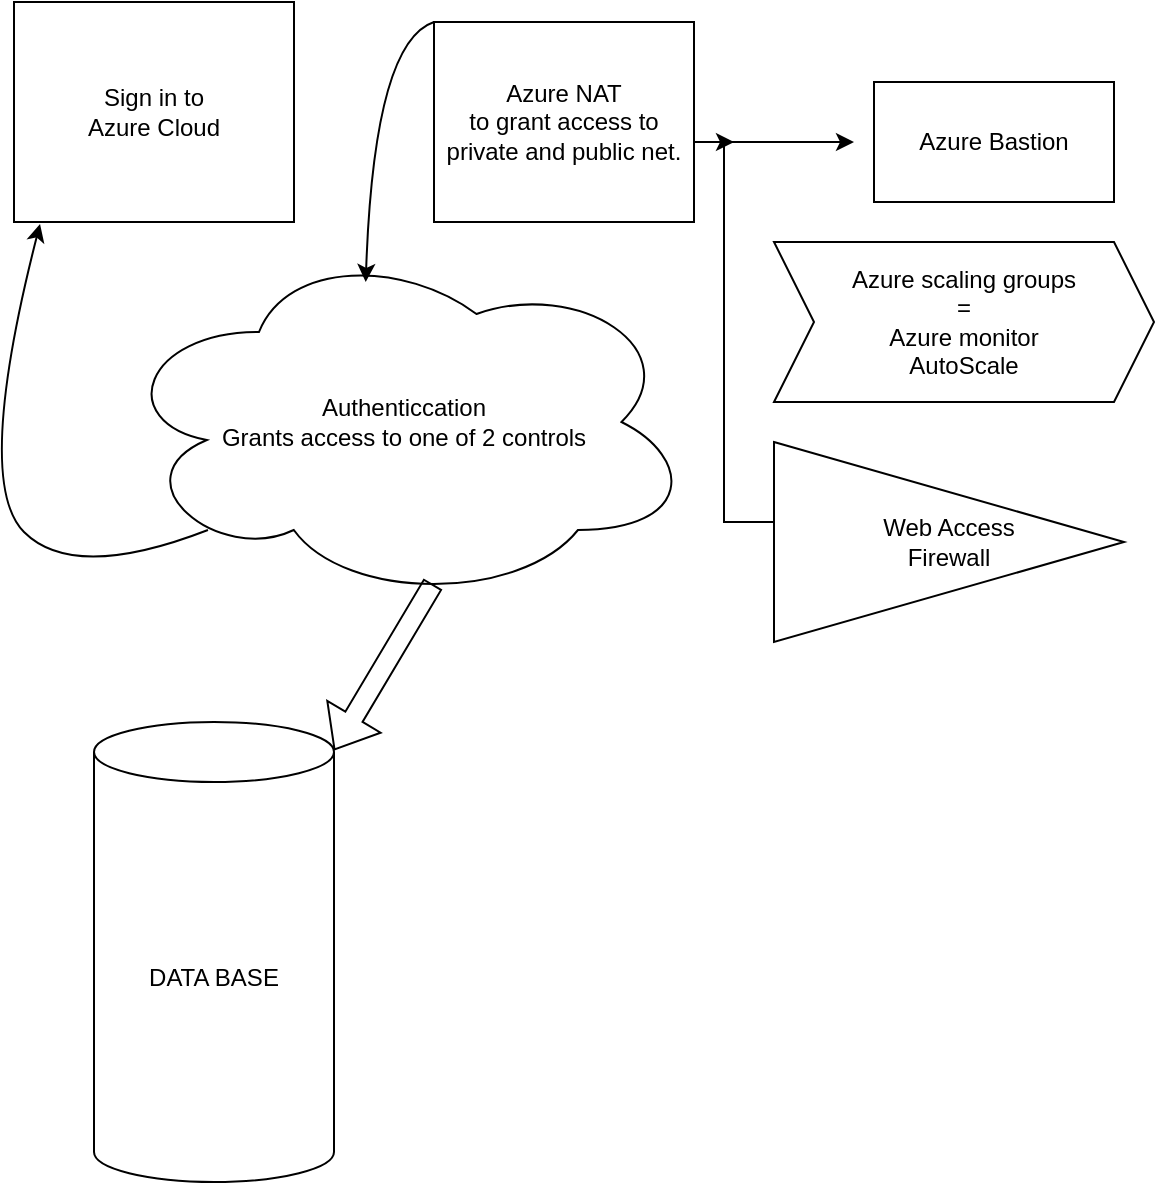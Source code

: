 <mxfile version="21.6.3" type="github" pages="8">
  <diagram name="Page-1" id="2YBvvXClWsGukQMizWep">
    <mxGraphModel dx="724" dy="549" grid="1" gridSize="10" guides="1" tooltips="1" connect="1" arrows="1" fold="1" page="1" pageScale="1" pageWidth="850" pageHeight="1100" math="0" shadow="0">
      <root>
        <mxCell id="0" />
        <mxCell id="1" parent="0" />
        <mxCell id="juyCuhkm3_iVqgCEsl-c-5" value="&lt;div&gt;Sign in to &lt;br&gt;&lt;/div&gt;&lt;div&gt;Azure Cloud &lt;/div&gt;" style="rounded=0;whiteSpace=wrap;html=1;" vertex="1" parent="1">
          <mxGeometry x="20" y="10" width="140" height="110" as="geometry" />
        </mxCell>
        <mxCell id="juyCuhkm3_iVqgCEsl-c-7" value="Azure NAT&lt;br&gt;to grant access to private and public net.&lt;br&gt; " style="rounded=0;whiteSpace=wrap;html=1;" vertex="1" parent="1">
          <mxGeometry x="230" y="20" width="130" height="100" as="geometry" />
        </mxCell>
        <mxCell id="juyCuhkm3_iVqgCEsl-c-9" value="" style="endArrow=classic;html=1;rounded=0;" edge="1" parent="1">
          <mxGeometry width="50" height="50" relative="1" as="geometry">
            <mxPoint x="360" y="80" as="sourcePoint" />
            <mxPoint x="440" y="80" as="targetPoint" />
          </mxGeometry>
        </mxCell>
        <mxCell id="juyCuhkm3_iVqgCEsl-c-10" value="Azure Bastion" style="rounded=0;whiteSpace=wrap;html=1;" vertex="1" parent="1">
          <mxGeometry x="450" y="50" width="120" height="60" as="geometry" />
        </mxCell>
        <mxCell id="juyCuhkm3_iVqgCEsl-c-11" value="Authenticcation &lt;br&gt;Grants access to one of 2 controls " style="ellipse;shape=cloud;whiteSpace=wrap;html=1;" vertex="1" parent="1">
          <mxGeometry x="70" y="130" width="290" height="180" as="geometry" />
        </mxCell>
        <mxCell id="juyCuhkm3_iVqgCEsl-c-14" value="" style="curved=1;endArrow=classic;html=1;rounded=0;entryX=0.093;entryY=1.009;entryDx=0;entryDy=0;entryPerimeter=0;exitX=0.162;exitY=0.8;exitDx=0;exitDy=0;exitPerimeter=0;" edge="1" parent="1" source="juyCuhkm3_iVqgCEsl-c-11" target="juyCuhkm3_iVqgCEsl-c-5">
          <mxGeometry width="50" height="50" relative="1" as="geometry">
            <mxPoint x="100" y="280" as="sourcePoint" />
            <mxPoint x="50" y="250" as="targetPoint" />
            <Array as="points">
              <mxPoint x="50" y="300" />
              <mxPoint y="250" />
            </Array>
          </mxGeometry>
        </mxCell>
        <mxCell id="juyCuhkm3_iVqgCEsl-c-15" value="" style="curved=1;endArrow=classic;html=1;rounded=0;exitX=0;exitY=0;exitDx=0;exitDy=0;entryX=0.434;entryY=0.111;entryDx=0;entryDy=0;entryPerimeter=0;" edge="1" parent="1" source="juyCuhkm3_iVqgCEsl-c-7" target="juyCuhkm3_iVqgCEsl-c-11">
          <mxGeometry width="50" height="50" relative="1" as="geometry">
            <mxPoint x="190" y="260" as="sourcePoint" />
            <mxPoint x="240" y="210" as="targetPoint" />
            <Array as="points">
              <mxPoint x="200" y="30" />
            </Array>
          </mxGeometry>
        </mxCell>
        <mxCell id="juyCuhkm3_iVqgCEsl-c-17" value="Azure scaling groups &lt;br&gt;&lt;div&gt;= &lt;br&gt;&lt;/div&gt;&lt;div&gt;Azure monitor &lt;br&gt;AutoScale&lt;br&gt;&lt;/div&gt;" style="shape=step;perimeter=stepPerimeter;whiteSpace=wrap;html=1;fixedSize=1;" vertex="1" parent="1">
          <mxGeometry x="400" y="130" width="190" height="80" as="geometry" />
        </mxCell>
        <mxCell id="juyCuhkm3_iVqgCEsl-c-20" value="" style="edgeStyle=orthogonalEdgeStyle;rounded=0;orthogonalLoop=1;jettySize=auto;html=1;" edge="1" parent="1" source="juyCuhkm3_iVqgCEsl-c-18">
          <mxGeometry relative="1" as="geometry">
            <mxPoint x="380" y="80" as="targetPoint" />
            <Array as="points">
              <mxPoint x="375" y="270" />
              <mxPoint x="375" y="80" />
            </Array>
          </mxGeometry>
        </mxCell>
        <mxCell id="juyCuhkm3_iVqgCEsl-c-18" value="&lt;div&gt;Web Access&lt;/div&gt;&lt;div&gt;Firewall&lt;br&gt;&lt;/div&gt;" style="triangle;whiteSpace=wrap;html=1;" vertex="1" parent="1">
          <mxGeometry x="400" y="230" width="175" height="100" as="geometry" />
        </mxCell>
        <mxCell id="juyCuhkm3_iVqgCEsl-c-22" value="" style="shape=flexArrow;endArrow=classic;html=1;rounded=0;exitX=0.55;exitY=0.95;exitDx=0;exitDy=0;exitPerimeter=0;" edge="1" parent="1" source="juyCuhkm3_iVqgCEsl-c-11" target="juyCuhkm3_iVqgCEsl-c-23">
          <mxGeometry width="50" height="50" relative="1" as="geometry">
            <mxPoint x="130" y="400" as="sourcePoint" />
            <mxPoint x="140" y="400" as="targetPoint" />
          </mxGeometry>
        </mxCell>
        <mxCell id="juyCuhkm3_iVqgCEsl-c-23" value="DATA BASE " style="shape=cylinder3;whiteSpace=wrap;html=1;boundedLbl=1;backgroundOutline=1;size=15;" vertex="1" parent="1">
          <mxGeometry x="60" y="370" width="120" height="230" as="geometry" />
        </mxCell>
      </root>
    </mxGraphModel>
  </diagram>
  <diagram id="nvYwelVotmd-pGEGdjsA" name="AWS Auto Scaling/ Azure Monitor">
    <mxGraphModel dx="1034" dy="784" grid="1" gridSize="10" guides="1" tooltips="1" connect="1" arrows="1" fold="1" page="1" pageScale="1" pageWidth="850" pageHeight="1100" math="0" shadow="0">
      <root>
        <mxCell id="0" />
        <mxCell id="1" parent="0" />
        <mxCell id="XH-EHpUR9IYxiHq0rATI-9" style="edgeStyle=orthogonalEdgeStyle;rounded=0;orthogonalLoop=1;jettySize=auto;html=1;exitX=1;exitY=0.5;exitDx=0;exitDy=0;entryX=0.5;entryY=0;entryDx=0;entryDy=0;" edge="1" parent="1" source="XH-EHpUR9IYxiHq0rATI-1" target="XH-EHpUR9IYxiHq0rATI-2">
          <mxGeometry relative="1" as="geometry" />
        </mxCell>
        <mxCell id="XH-EHpUR9IYxiHq0rATI-1" value="AWS Auto- Scaling" style="shape=parallelogram;perimeter=parallelogramPerimeter;whiteSpace=wrap;html=1;fixedSize=1;fillColor=#f8cecc;strokeColor=#b85450;gradientColor=#ea6b66;" vertex="1" parent="1">
          <mxGeometry x="10" y="20" width="150" height="80" as="geometry" />
        </mxCell>
        <mxCell id="XH-EHpUR9IYxiHq0rATI-2" value="Features" style="swimlane;fontStyle=0;childLayout=stackLayout;horizontal=1;startSize=30;horizontalStack=0;resizeParent=1;resizeParentMax=0;resizeLast=0;collapsible=1;marginBottom=0;whiteSpace=wrap;html=1;spacing=8;fillColor=#f8cecc;strokeColor=#b85450;strokeWidth=3;gradientColor=#ea6b66;" vertex="1" parent="1">
          <mxGeometry x="30" y="150" width="350" height="180" as="geometry" />
        </mxCell>
        <mxCell id="XH-EHpUR9IYxiHq0rATI-3" value="Amazon EC2&lt;span style=&quot;white-space: pre;&quot;&gt;&#x9;&lt;/span&gt;" style="text;strokeColor=none;fillColor=none;align=left;verticalAlign=middle;spacingLeft=4;spacingRight=4;overflow=hidden;points=[[0,0.5],[1,0.5]];portConstraint=eastwest;rotatable=0;whiteSpace=wrap;html=1;spacing=8;" vertex="1" parent="XH-EHpUR9IYxiHq0rATI-2">
          <mxGeometry y="30" width="350" height="30" as="geometry" />
        </mxCell>
        <mxCell id="XH-EHpUR9IYxiHq0rATI-4" value="EC2 Spot Fleets (Pricing/Capacity)" style="text;strokeColor=none;fillColor=none;align=left;verticalAlign=middle;spacingLeft=4;spacingRight=4;overflow=hidden;points=[[0,0.5],[1,0.5]];portConstraint=eastwest;rotatable=0;whiteSpace=wrap;html=1;spacing=8;" vertex="1" parent="XH-EHpUR9IYxiHq0rATI-2">
          <mxGeometry y="60" width="350" height="30" as="geometry" />
        </mxCell>
        <mxCell id="XH-EHpUR9IYxiHq0rATI-5" value="&lt;div&gt;ECS (Responds to Load Variations?)&lt;/div&gt;" style="text;strokeColor=none;fillColor=none;align=left;verticalAlign=middle;spacingLeft=4;spacingRight=4;overflow=hidden;points=[[0,0.5],[1,0.5]];portConstraint=eastwest;rotatable=0;whiteSpace=wrap;html=1;spacing=8;" vertex="1" parent="XH-EHpUR9IYxiHq0rATI-2">
          <mxGeometry y="90" width="350" height="30" as="geometry" />
        </mxCell>
        <mxCell id="XH-EHpUR9IYxiHq0rATI-6" value="Amazon DynamoDB (read and write capacity Handles increases in traffic without throttling. " style="text;strokeColor=none;fillColor=none;align=left;verticalAlign=middle;spacingLeft=4;spacingRight=4;overflow=hidden;points=[[0,0.5],[1,0.5]];portConstraint=eastwest;rotatable=0;whiteSpace=wrap;html=1;spacing=8;" vertex="1" parent="XH-EHpUR9IYxiHq0rATI-2">
          <mxGeometry y="120" width="350" height="30" as="geometry" />
        </mxCell>
        <mxCell id="XH-EHpUR9IYxiHq0rATI-7" value="Amazon Aura (handle sudden increases in active connections or workload.)" style="text;strokeColor=none;fillColor=none;align=left;verticalAlign=middle;spacingLeft=4;spacingRight=4;overflow=hidden;points=[[0,0.5],[1,0.5]];portConstraint=eastwest;rotatable=0;whiteSpace=wrap;html=1;spacing=8;" vertex="1" parent="XH-EHpUR9IYxiHq0rATI-2">
          <mxGeometry y="150" width="350" height="30" as="geometry" />
        </mxCell>
        <mxCell id="XH-EHpUR9IYxiHq0rATI-10" value="" style="endArrow=none;html=1;rounded=0;" edge="1" parent="1">
          <mxGeometry width="50" height="50" relative="1" as="geometry">
            <mxPoint x="420" y="440" as="sourcePoint" />
            <mxPoint x="420" as="targetPoint" />
            <Array as="points">
              <mxPoint x="430" y="40" />
              <mxPoint x="410" y="400" />
            </Array>
          </mxGeometry>
        </mxCell>
        <mxCell id="_cI5hOdJ1g16ZRWcHGlM-1" value="" style="group" vertex="1" connectable="0" parent="1">
          <mxGeometry x="420" y="20" width="430" height="470" as="geometry" />
        </mxCell>
        <mxCell id="XH-EHpUR9IYxiHq0rATI-12" value="Azure Monitor " style="shape=parallelogram;perimeter=parallelogramPerimeter;whiteSpace=wrap;html=1;fixedSize=1;fillColor=#dae8fc;strokeColor=#6c8ebf;direction=west;rotation=0;gradientColor=#7ea6e0;" vertex="1" parent="_cI5hOdJ1g16ZRWcHGlM-1">
          <mxGeometry x="160" width="150" height="80" as="geometry" />
        </mxCell>
        <mxCell id="XH-EHpUR9IYxiHq0rATI-13" value="Features" style="swimlane;fontStyle=0;childLayout=stackLayout;horizontal=1;startSize=30;horizontalStack=0;resizeParent=1;resizeParentMax=0;resizeLast=0;collapsible=1;marginBottom=0;whiteSpace=wrap;html=1;fillColor=#dae8fc;gradientColor=#7ea6e0;strokeColor=#6c8ebf;strokeWidth=3;" vertex="1" parent="_cI5hOdJ1g16ZRWcHGlM-1">
          <mxGeometry x="50" y="130" width="150" height="240" as="geometry" />
        </mxCell>
        <mxCell id="XH-EHpUR9IYxiHq0rATI-14" value="Data Collection " style="text;strokeColor=none;fillColor=none;align=left;verticalAlign=middle;spacingLeft=4;spacingRight=4;overflow=hidden;points=[[0,0.5],[1,0.5]];portConstraint=eastwest;rotatable=0;whiteSpace=wrap;html=1;" vertex="1" parent="XH-EHpUR9IYxiHq0rATI-13">
          <mxGeometry y="30" width="150" height="30" as="geometry" />
        </mxCell>
        <mxCell id="XH-EHpUR9IYxiHq0rATI-15" value="Data Platform " style="text;strokeColor=none;fillColor=none;align=left;verticalAlign=middle;spacingLeft=4;spacingRight=4;overflow=hidden;points=[[0,0.5],[1,0.5]];portConstraint=eastwest;rotatable=0;whiteSpace=wrap;html=1;" vertex="1" parent="XH-EHpUR9IYxiHq0rATI-13">
          <mxGeometry y="60" width="150" height="30" as="geometry" />
        </mxCell>
        <mxCell id="XH-EHpUR9IYxiHq0rATI-16" value="Insight " style="text;strokeColor=none;fillColor=none;align=left;verticalAlign=middle;spacingLeft=4;spacingRight=4;overflow=hidden;points=[[0,0.5],[1,0.5]];portConstraint=eastwest;rotatable=0;whiteSpace=wrap;html=1;" vertex="1" parent="XH-EHpUR9IYxiHq0rATI-13">
          <mxGeometry y="90" width="150" height="30" as="geometry" />
        </mxCell>
        <mxCell id="XH-EHpUR9IYxiHq0rATI-28" value="Visualize " style="text;strokeColor=none;fillColor=none;align=left;verticalAlign=middle;spacingLeft=4;spacingRight=4;overflow=hidden;points=[[0,0.5],[1,0.5]];portConstraint=eastwest;rotatable=0;whiteSpace=wrap;html=1;" vertex="1" parent="XH-EHpUR9IYxiHq0rATI-13">
          <mxGeometry y="120" width="150" height="30" as="geometry" />
        </mxCell>
        <mxCell id="XH-EHpUR9IYxiHq0rATI-29" value="Analyze " style="text;strokeColor=none;fillColor=none;align=left;verticalAlign=middle;spacingLeft=4;spacingRight=4;overflow=hidden;points=[[0,0.5],[1,0.5]];portConstraint=eastwest;rotatable=0;whiteSpace=wrap;html=1;" vertex="1" parent="XH-EHpUR9IYxiHq0rATI-13">
          <mxGeometry y="150" width="150" height="30" as="geometry" />
        </mxCell>
        <mxCell id="XH-EHpUR9IYxiHq0rATI-22" value="Respond " style="text;strokeColor=none;fillColor=none;align=left;verticalAlign=middle;spacingLeft=4;spacingRight=4;overflow=hidden;points=[[0,0.5],[1,0.5]];portConstraint=eastwest;rotatable=0;whiteSpace=wrap;html=1;" vertex="1" parent="XH-EHpUR9IYxiHq0rATI-13">
          <mxGeometry y="180" width="150" height="30" as="geometry" />
        </mxCell>
        <mxCell id="XH-EHpUR9IYxiHq0rATI-23" value="Intergrate " style="text;strokeColor=none;fillColor=none;align=left;verticalAlign=middle;spacingLeft=4;spacingRight=4;overflow=hidden;points=[[0,0.5],[1,0.5]];portConstraint=eastwest;rotatable=0;whiteSpace=wrap;html=1;" vertex="1" parent="XH-EHpUR9IYxiHq0rATI-13">
          <mxGeometry y="210" width="150" height="30" as="geometry" />
        </mxCell>
        <mxCell id="XH-EHpUR9IYxiHq0rATI-26" value="&lt;div&gt;Apps/Workspace &lt;br&gt;&lt;/div&gt;&lt;div&gt;Infrastructure&lt;/div&gt;&lt;div&gt;Azure Platforms&lt;br&gt;&lt;/div&gt;" style="rounded=1;whiteSpace=wrap;html=1;fillColor=#dae8fc;gradientColor=#7ea6e0;strokeColor=#6c8ebf;" vertex="1" parent="_cI5hOdJ1g16ZRWcHGlM-1">
          <mxGeometry x="230" y="100" width="200" height="45" as="geometry" />
        </mxCell>
        <mxCell id="XH-EHpUR9IYxiHq0rATI-25" style="edgeStyle=orthogonalEdgeStyle;rounded=0;orthogonalLoop=1;jettySize=auto;html=1;exitX=1;exitY=0.25;exitDx=0;exitDy=0;" edge="1" parent="_cI5hOdJ1g16ZRWcHGlM-1" source="XH-EHpUR9IYxiHq0rATI-13" target="XH-EHpUR9IYxiHq0rATI-26">
          <mxGeometry relative="1" as="geometry">
            <mxPoint x="280" y="175" as="targetPoint" />
          </mxGeometry>
        </mxCell>
        <mxCell id="XH-EHpUR9IYxiHq0rATI-31" value="" style="endArrow=none;html=1;rounded=0;exitX=1;exitY=0.5;exitDx=0;exitDy=0;entryX=0.074;entryY=1.017;entryDx=0;entryDy=0;entryPerimeter=0;" edge="1" parent="_cI5hOdJ1g16ZRWcHGlM-1" source="XH-EHpUR9IYxiHq0rATI-16" target="XH-EHpUR9IYxiHq0rATI-32">
          <mxGeometry width="50" height="50" relative="1" as="geometry">
            <mxPoint x="260" y="260" as="sourcePoint" />
            <mxPoint x="240" y="235" as="targetPoint" />
            <Array as="points">
              <mxPoint x="220" y="235" />
              <mxPoint x="250" y="235" />
            </Array>
          </mxGeometry>
        </mxCell>
        <mxCell id="XH-EHpUR9IYxiHq0rATI-32" value="Monitors consumption of web activity &amp;amp;&lt;br&gt;Availability " style="rounded=1;whiteSpace=wrap;html=1;" vertex="1" parent="_cI5hOdJ1g16ZRWcHGlM-1">
          <mxGeometry x="240" y="160" width="190" height="60" as="geometry" />
        </mxCell>
        <mxCell id="XH-EHpUR9IYxiHq0rATI-37" value="Report making APP&lt;br&gt;Summarizes data and Presents &amp;nbsp; " style="rounded=1;whiteSpace=wrap;html=1;fillColor=#dae8fc;gradientColor=#7ea6e0;strokeColor=#6c8ebf;" vertex="1" parent="_cI5hOdJ1g16ZRWcHGlM-1">
          <mxGeometry x="260" y="235" width="170" height="60" as="geometry" />
        </mxCell>
        <mxCell id="XH-EHpUR9IYxiHq0rATI-38" value="" style="endArrow=classic;html=1;rounded=0;exitX=1;exitY=0.5;exitDx=0;exitDy=0;entryX=0;entryY=0.5;entryDx=0;entryDy=0;" edge="1" parent="_cI5hOdJ1g16ZRWcHGlM-1" source="XH-EHpUR9IYxiHq0rATI-28" target="XH-EHpUR9IYxiHq0rATI-37">
          <mxGeometry width="50" height="50" relative="1" as="geometry">
            <mxPoint x="160" y="330" as="sourcePoint" />
            <mxPoint x="210" y="280" as="targetPoint" />
          </mxGeometry>
        </mxCell>
        <mxCell id="XH-EHpUR9IYxiHq0rATI-40" value="" style="endArrow=none;html=1;rounded=0;exitX=1;exitY=0.5;exitDx=0;exitDy=0;" edge="1" parent="_cI5hOdJ1g16ZRWcHGlM-1" source="XH-EHpUR9IYxiHq0rATI-29">
          <mxGeometry width="50" height="50" relative="1" as="geometry">
            <mxPoint x="90" y="230" as="sourcePoint" />
            <mxPoint x="270" y="320" as="targetPoint" />
            <Array as="points">
              <mxPoint x="250" y="295" />
              <mxPoint x="250" y="320" />
            </Array>
          </mxGeometry>
        </mxCell>
        <mxCell id="XH-EHpUR9IYxiHq0rATI-41" value="&lt;div&gt;Metric Explorer- Health and utilization&lt;/div&gt;&lt;div&gt;Log analytics &lt;br&gt;&lt;/div&gt;&lt;div&gt;Change analytics &lt;br&gt; &lt;/div&gt;" style="rounded=1;whiteSpace=wrap;html=1;" vertex="1" parent="_cI5hOdJ1g16ZRWcHGlM-1">
          <mxGeometry x="269" y="302" width="161" height="78" as="geometry" />
        </mxCell>
        <mxCell id="XH-EHpUR9IYxiHq0rATI-42" value="" style="endArrow=none;html=1;rounded=0;entryX=1;entryY=0.5;entryDx=0;entryDy=0;" edge="1" parent="_cI5hOdJ1g16ZRWcHGlM-1" target="XH-EHpUR9IYxiHq0rATI-22">
          <mxGeometry width="50" height="50" relative="1" as="geometry">
            <mxPoint x="270" y="410" as="sourcePoint" />
            <mxPoint x="140" y="280" as="targetPoint" />
            <Array as="points">
              <mxPoint x="270" y="410" />
              <mxPoint x="230" y="410" />
              <mxPoint x="230" y="325" />
            </Array>
          </mxGeometry>
        </mxCell>
        <mxCell id="XH-EHpUR9IYxiHq0rATI-43" value="" style="rounded=1;whiteSpace=wrap;html=1;" vertex="1" parent="_cI5hOdJ1g16ZRWcHGlM-1">
          <mxGeometry x="269" y="390" width="151" height="60" as="geometry" />
        </mxCell>
        <mxCell id="XH-EHpUR9IYxiHq0rATI-45" value="" style="endArrow=none;html=1;rounded=0;" edge="1" parent="_cI5hOdJ1g16ZRWcHGlM-1">
          <mxGeometry width="50" height="50" relative="1" as="geometry">
            <mxPoint x="200" y="470" as="sourcePoint" />
            <mxPoint x="200" y="350" as="targetPoint" />
          </mxGeometry>
        </mxCell>
        <mxCell id="XH-EHpUR9IYxiHq0rATI-46" value="Intergrate - other systems or build other solutions that need to me monitored. " style="rounded=1;whiteSpace=wrap;html=1;" vertex="1" parent="_cI5hOdJ1g16ZRWcHGlM-1">
          <mxGeometry y="400" width="210" height="70" as="geometry" />
        </mxCell>
      </root>
    </mxGraphModel>
  </diagram>
  <diagram id="UNgNoguZtmX_Z_VgfiOP" name="AWS Bastion (Virtual machine host)">
    <mxGraphModel dx="852" dy="646" grid="1" gridSize="10" guides="1" tooltips="1" connect="1" arrows="1" fold="1" page="1" pageScale="1" pageWidth="850" pageHeight="1100" math="0" shadow="0">
      <root>
        <mxCell id="0" />
        <mxCell id="1" parent="0" />
        <mxCell id="Qq5jdTMQwuPZcv2IHbGm-1" value="Actor" style="shape=umlActor;verticalLabelPosition=bottom;verticalAlign=top;html=1;outlineConnect=0;" vertex="1" parent="1">
          <mxGeometry x="30" y="50" width="30" height="60" as="geometry" />
        </mxCell>
        <mxCell id="Qq5jdTMQwuPZcv2IHbGm-2" value="" style="endArrow=classic;html=1;rounded=0;" edge="1" parent="1">
          <mxGeometry relative="1" as="geometry">
            <mxPoint x="60" y="90" as="sourcePoint" />
            <mxPoint x="270" y="90" as="targetPoint" />
          </mxGeometry>
        </mxCell>
        <mxCell id="Qq5jdTMQwuPZcv2IHbGm-3" value="Accessing Amazon" style="edgeLabel;resizable=0;html=1;align=center;verticalAlign=middle;" connectable="0" vertex="1" parent="Qq5jdTMQwuPZcv2IHbGm-2">
          <mxGeometry relative="1" as="geometry" />
        </mxCell>
        <mxCell id="Qq5jdTMQwuPZcv2IHbGm-5" value="Bastion " style="whiteSpace=wrap;html=1;aspect=fixed;fillColor=#f8cecc;strokeColor=#b85450;gradientColor=#ea6b66;" vertex="1" parent="1">
          <mxGeometry x="270" y="60" width="80" height="80" as="geometry" />
        </mxCell>
        <mxCell id="Qq5jdTMQwuPZcv2IHbGm-6" value="" style="endArrow=classic;html=1;rounded=0;entryX=0;entryY=0;entryDx=0;entryDy=0;entryPerimeter=0;" edge="1" parent="1" target="Qq5jdTMQwuPZcv2IHbGm-8">
          <mxGeometry width="50" height="50" relative="1" as="geometry">
            <mxPoint x="350" y="130" as="sourcePoint" />
            <mxPoint x="410" y="190" as="targetPoint" />
            <Array as="points">
              <mxPoint x="370" y="130" />
              <mxPoint x="420" y="130" />
            </Array>
          </mxGeometry>
        </mxCell>
        <mxCell id="Qq5jdTMQwuPZcv2IHbGm-9" value="VPN" style="edgeLabel;html=1;align=center;verticalAlign=middle;resizable=0;points=[];" vertex="1" connectable="0" parent="Qq5jdTMQwuPZcv2IHbGm-6">
          <mxGeometry x="-0.12" y="-2" relative="1" as="geometry">
            <mxPoint as="offset" />
          </mxGeometry>
        </mxCell>
        <mxCell id="Qq5jdTMQwuPZcv2IHbGm-8" value="Access to Virtual network &lt;br&gt;&lt;br&gt; " style="shape=cube;whiteSpace=wrap;html=1;boundedLbl=1;backgroundOutline=1;darkOpacity=0.05;darkOpacity2=0.1;" vertex="1" parent="1">
          <mxGeometry x="520" y="130" width="140" height="120" as="geometry" />
        </mxCell>
        <mxCell id="Qq5jdTMQwuPZcv2IHbGm-10" value="" style="curved=1;endArrow=classic;html=1;rounded=0;exitX=0;exitY=0;exitDx=0;exitDy=100;exitPerimeter=0;" edge="1" parent="1" source="Qq5jdTMQwuPZcv2IHbGm-8" target="Qq5jdTMQwuPZcv2IHbGm-13">
          <mxGeometry width="50" height="50" relative="1" as="geometry">
            <mxPoint x="350" y="300" as="sourcePoint" />
            <mxPoint x="380" y="220" as="targetPoint" />
            <Array as="points">
              <mxPoint x="500" y="260" />
              <mxPoint x="550" y="320" />
            </Array>
          </mxGeometry>
        </mxCell>
        <mxCell id="Qq5jdTMQwuPZcv2IHbGm-12" value="" style="curved=1;endArrow=classic;html=1;rounded=0;exitX=1;exitY=1;exitDx=0;exitDy=0;exitPerimeter=0;entryX=0.5;entryY=0;entryDx=0;entryDy=0;" edge="1" parent="1" source="Qq5jdTMQwuPZcv2IHbGm-8" target="Qq5jdTMQwuPZcv2IHbGm-15">
          <mxGeometry width="50" height="50" relative="1" as="geometry">
            <mxPoint x="580" y="110" as="sourcePoint" />
            <mxPoint x="650" y="220" as="targetPoint" />
            <Array as="points">
              <mxPoint x="730" y="250" />
              <mxPoint x="770" y="270" />
              <mxPoint x="760" y="310" />
            </Array>
          </mxGeometry>
        </mxCell>
        <mxCell id="Qq5jdTMQwuPZcv2IHbGm-13" value="VM" style="rhombus;whiteSpace=wrap;html=1;" vertex="1" parent="1">
          <mxGeometry x="500" y="340" width="80" height="80" as="geometry" />
        </mxCell>
        <mxCell id="Qq5jdTMQwuPZcv2IHbGm-14" value="VM" style="rhombus;whiteSpace=wrap;html=1;" vertex="1" parent="1">
          <mxGeometry x="600" y="340" width="80" height="80" as="geometry" />
        </mxCell>
        <mxCell id="Qq5jdTMQwuPZcv2IHbGm-15" value="VM" style="rhombus;whiteSpace=wrap;html=1;" vertex="1" parent="1">
          <mxGeometry x="710" y="340" width="80" height="80" as="geometry" />
        </mxCell>
        <mxCell id="Qq5jdTMQwuPZcv2IHbGm-16" value="&lt;h1&gt;Notes&lt;br&gt;&lt;/h1&gt;&lt;p&gt;NAT controls allowing public outbound /inbound network access&lt;/p&gt;&lt;p&gt;&amp;nbsp;With the ability to configure Public and Private subnets&amp;nbsp;&lt;/p&gt;&lt;p&gt;&lt;br&gt;&lt;/p&gt;&lt;p&gt;Within AWS Bastion, Amazon Cloud watch reporting and filing&amp;nbsp; Bastion Virtual Network Logins&lt;/p&gt;&lt;p&gt;&lt;br&gt;&lt;/p&gt;&lt;p&gt;Can host up to 4 machines on a public network&lt;br&gt;&lt;/p&gt;&lt;p&gt;&amp;nbsp;&lt;br&gt;&lt;/p&gt;" style="text;html=1;strokeColor=none;fillColor=none;spacing=5;spacingTop=-20;whiteSpace=wrap;overflow=hidden;rounded=0;" vertex="1" parent="1">
          <mxGeometry x="50" y="330" width="270" height="290" as="geometry" />
        </mxCell>
        <mxCell id="Qq5jdTMQwuPZcv2IHbGm-17" value="Cloud watch" style="shape=process;whiteSpace=wrap;html=1;backgroundOutline=1;fillColor=#f8cecc;gradientColor=#ea6b66;strokeColor=#b85450;" vertex="1" parent="1">
          <mxGeometry x="120" y="150" width="170" height="70" as="geometry" />
        </mxCell>
        <mxCell id="Qq5jdTMQwuPZcv2IHbGm-18" value="" style="endArrow=classic;html=1;rounded=0;exitX=1;exitY=0.5;exitDx=0;exitDy=0;" edge="1" parent="1" source="Qq5jdTMQwuPZcv2IHbGm-17">
          <mxGeometry width="50" height="50" relative="1" as="geometry">
            <mxPoint x="360" y="300" as="sourcePoint" />
            <mxPoint x="300" y="140" as="targetPoint" />
            <Array as="points">
              <mxPoint x="300" y="185" />
            </Array>
          </mxGeometry>
        </mxCell>
        <mxCell id="Qq5jdTMQwuPZcv2IHbGm-21" value="" style="curved=1;endArrow=classic;html=1;rounded=0;exitX=0.793;exitY=1.008;exitDx=0;exitDy=0;exitPerimeter=0;" edge="1" parent="1" source="Qq5jdTMQwuPZcv2IHbGm-8" target="Qq5jdTMQwuPZcv2IHbGm-14">
          <mxGeometry width="50" height="50" relative="1" as="geometry">
            <mxPoint x="360" y="300" as="sourcePoint" />
            <mxPoint x="480" y="240" as="targetPoint" />
            <Array as="points">
              <mxPoint x="600" y="270" />
              <mxPoint x="710" y="310" />
            </Array>
          </mxGeometry>
        </mxCell>
        <mxCell id="Qq5jdTMQwuPZcv2IHbGm-23" value="" style="ellipse;whiteSpace=wrap;html=1;fillColor=none;" vertex="1" parent="1">
          <mxGeometry x="110" y="50" width="110" height="80" as="geometry" />
        </mxCell>
        <mxCell id="JCBFsRF2Jbv-Bqr0nOfw-2" value="" style="edgeStyle=orthogonalEdgeStyle;rounded=0;orthogonalLoop=1;jettySize=auto;html=1;entryX=0.5;entryY=0;entryDx=0;entryDy=0;" edge="1" parent="1" source="JCBFsRF2Jbv-Bqr0nOfw-1" target="Qq5jdTMQwuPZcv2IHbGm-5">
          <mxGeometry relative="1" as="geometry">
            <Array as="points">
              <mxPoint x="510" y="20" />
              <mxPoint x="310" y="20" />
            </Array>
          </mxGeometry>
        </mxCell>
        <mxCell id="JCBFsRF2Jbv-Bqr0nOfw-11" value="" style="edgeStyle=orthogonalEdgeStyle;rounded=0;orthogonalLoop=1;jettySize=auto;html=1;exitX=1;exitY=0.25;exitDx=0;exitDy=0;" edge="1" parent="1" source="JCBFsRF2Jbv-Bqr0nOfw-1" target="JCBFsRF2Jbv-Bqr0nOfw-9">
          <mxGeometry relative="1" as="geometry" />
        </mxCell>
        <mxCell id="JCBFsRF2Jbv-Bqr0nOfw-12" value="" style="edgeStyle=orthogonalEdgeStyle;rounded=0;orthogonalLoop=1;jettySize=auto;html=1;" edge="1" parent="1" source="JCBFsRF2Jbv-Bqr0nOfw-1" target="JCBFsRF2Jbv-Bqr0nOfw-13">
          <mxGeometry relative="1" as="geometry">
            <mxPoint x="720" y="130" as="targetPoint" />
            <Array as="points">
              <mxPoint x="690" y="100" />
              <mxPoint x="690" y="130" />
              <mxPoint x="720" y="130" />
            </Array>
          </mxGeometry>
        </mxCell>
        <mxCell id="JCBFsRF2Jbv-Bqr0nOfw-1" value="&lt;font color=&quot;#ff5226&quot;&gt;Admin controls over NAT settings &lt;/font&gt;" style="rounded=1;whiteSpace=wrap;html=1;" vertex="1" parent="1">
          <mxGeometry x="510" y="45" width="150" height="70" as="geometry" />
        </mxCell>
        <mxCell id="JCBFsRF2Jbv-Bqr0nOfw-7" value="" style="edgeStyle=orthogonalEdgeStyle;rounded=0;orthogonalLoop=1;jettySize=auto;html=1;" edge="1" parent="1" source="JCBFsRF2Jbv-Bqr0nOfw-5" target="Qq5jdTMQwuPZcv2IHbGm-17">
          <mxGeometry relative="1" as="geometry" />
        </mxCell>
        <mxCell id="JCBFsRF2Jbv-Bqr0nOfw-5" value="collect and store logs from your resources, applications, and services in near real time." style="rounded=1;whiteSpace=wrap;html=1;" vertex="1" parent="1">
          <mxGeometry x="20" y="250" width="370" height="60" as="geometry" />
        </mxCell>
        <mxCell id="JCBFsRF2Jbv-Bqr0nOfw-9" value="Public IP" style="ellipse;whiteSpace=wrap;html=1;rounded=1;" vertex="1" parent="1">
          <mxGeometry x="720" y="10" width="80" height="80" as="geometry" />
        </mxCell>
        <mxCell id="JCBFsRF2Jbv-Bqr0nOfw-13" value="Private IP" style="ellipse;whiteSpace=wrap;html=1;aspect=fixed;" vertex="1" parent="1">
          <mxGeometry x="720" y="100" width="80" height="80" as="geometry" />
        </mxCell>
      </root>
    </mxGraphModel>
  </diagram>
  <diagram id="plmQhLFn-dFA3yBWdG1w" name="Azure Bastion">
    <mxGraphModel dx="852" dy="646" grid="1" gridSize="10" guides="1" tooltips="1" connect="1" arrows="1" fold="1" page="1" pageScale="1" pageWidth="850" pageHeight="1100" math="0" shadow="0">
      <root>
        <mxCell id="0" />
        <mxCell id="1" parent="0" />
        <mxCell id="I2sMRrBIzVdWwkln7e8p-1" value="Actor" style="shape=umlActor;verticalLabelPosition=bottom;verticalAlign=top;html=1;outlineConnect=0;" vertex="1" parent="1">
          <mxGeometry x="20" y="30" width="50" height="100" as="geometry" />
        </mxCell>
        <mxCell id="I2sMRrBIzVdWwkln7e8p-2" value="" style="endArrow=classic;html=1;rounded=0;" edge="1" parent="1">
          <mxGeometry relative="1" as="geometry">
            <mxPoint x="90" y="40" as="sourcePoint" />
            <mxPoint x="320" y="40" as="targetPoint" />
          </mxGeometry>
        </mxCell>
        <mxCell id="I2sMRrBIzVdWwkln7e8p-3" value="&lt;font style=&quot;font-size: 12px;&quot;&gt;Azure Portal login&lt;/font&gt;" style="edgeLabel;resizable=0;html=1;align=center;verticalAlign=middle;" connectable="0" vertex="1" parent="I2sMRrBIzVdWwkln7e8p-2">
          <mxGeometry relative="1" as="geometry" />
        </mxCell>
        <mxCell id="I2sMRrBIzVdWwkln7e8p-4" value="" style="ellipse;whiteSpace=wrap;html=1;fillColor=none;" vertex="1" parent="1">
          <mxGeometry x="150" width="120" height="80" as="geometry" />
        </mxCell>
        <mxCell id="rS_N-DvqMuz_q4oEgyzU-3" value="" style="rounded=0;orthogonalLoop=1;jettySize=auto;html=1;edgeStyle=orthogonalEdgeStyle;endArrow=oval;endFill=1;" edge="1" parent="1" source="x6Iu4iwPbAa2cel9wmdr-2" target="rS_N-DvqMuz_q4oEgyzU-1">
          <mxGeometry relative="1" as="geometry" />
        </mxCell>
        <mxCell id="x6Iu4iwPbAa2cel9wmdr-2" value="Azure Bastion " style="rounded=1;whiteSpace=wrap;html=1;fillColor=#dae8fc;gradientColor=#7ea6e0;strokeColor=#6c8ebf;" vertex="1" parent="1">
          <mxGeometry x="330" y="20" width="310" height="60" as="geometry" />
        </mxCell>
        <mxCell id="rS_N-DvqMuz_q4oEgyzU-1" value="&lt;div align=&quot;left&quot;&gt;Mircosoft&#39;s Benefits &lt;br&gt;&lt;/div&gt;&lt;div align=&quot;left&quot;&gt;&lt;br&gt;&lt;/div&gt;" style="shape=cube;whiteSpace=wrap;html=1;boundedLbl=1;backgroundOutline=1;darkOpacity=0.05;darkOpacity2=0.1;" vertex="1" parent="1">
          <mxGeometry x="460" y="130" width="190" height="110" as="geometry" />
        </mxCell>
        <mxCell id="XaCskc9zo9m9yieDxzw7-8" value="" style="edgeStyle=orthogonalEdgeStyle;rounded=0;orthogonalLoop=1;jettySize=auto;html=1;" edge="1" parent="1" source="XaCskc9zo9m9yieDxzw7-5" target="rS_N-DvqMuz_q4oEgyzU-1">
          <mxGeometry relative="1" as="geometry" />
        </mxCell>
        <mxCell id="XaCskc9zo9m9yieDxzw7-5" value="&lt;div&gt;Bastion Hardened&lt;/div&gt;&lt;div&gt;&lt;br&gt;&lt;/div&gt;&lt;div&gt;Protects from Zero day attacks&lt;/div&gt;&lt;div&gt;&lt;br&gt;&lt;/div&gt;" style="rounded=1;whiteSpace=wrap;html=1;" vertex="1" parent="1">
          <mxGeometry x="280" y="130" width="130" height="80" as="geometry" />
        </mxCell>
        <mxCell id="XaCskc9zo9m9yieDxzw7-12" value="" style="edgeStyle=orthogonalEdgeStyle;rounded=0;orthogonalLoop=1;jettySize=auto;html=1;" edge="1" parent="1" source="XaCskc9zo9m9yieDxzw7-10" target="XaCskc9zo9m9yieDxzw7-5">
          <mxGeometry relative="1" as="geometry" />
        </mxCell>
        <mxCell id="XaCskc9zo9m9yieDxzw7-10" value="STANDARD SKU&lt;br&gt;$$" style="rounded=1;whiteSpace=wrap;html=1;" vertex="1" parent="1">
          <mxGeometry x="140" y="90" width="120" height="60" as="geometry" />
        </mxCell>
        <mxCell id="XaCskc9zo9m9yieDxzw7-14" value="VM" style="rhombus;whiteSpace=wrap;html=1;" vertex="1" parent="1">
          <mxGeometry x="320" y="320" width="80" height="80" as="geometry" />
        </mxCell>
        <mxCell id="XaCskc9zo9m9yieDxzw7-16" value="" style="curved=1;endArrow=classic;html=1;rounded=0;exitX=0;exitY=0;exitDx=10;exitDy=100;exitPerimeter=0;entryX=0;entryY=0;entryDx=0;entryDy=0;" edge="1" parent="1" source="rS_N-DvqMuz_q4oEgyzU-1" target="XaCskc9zo9m9yieDxzw7-14">
          <mxGeometry width="50" height="50" relative="1" as="geometry">
            <mxPoint x="350" y="270" as="sourcePoint" />
            <mxPoint x="400" y="220" as="targetPoint" />
            <Array as="points">
              <mxPoint x="330" y="240" />
              <mxPoint x="320" y="300" />
            </Array>
          </mxGeometry>
        </mxCell>
        <mxCell id="XaCskc9zo9m9yieDxzw7-17" value="" style="curved=1;endArrow=classic;html=1;rounded=0;exitX=0;exitY=0;exitDx=20;exitDy=110;exitPerimeter=0;" edge="1" parent="1" source="rS_N-DvqMuz_q4oEgyzU-1">
          <mxGeometry width="50" height="50" relative="1" as="geometry">
            <mxPoint x="350" y="270" as="sourcePoint" />
            <mxPoint x="480" y="330" as="targetPoint" />
            <Array as="points">
              <mxPoint x="420" y="240" />
              <mxPoint x="420" y="290" />
              <mxPoint x="440" y="320" />
            </Array>
          </mxGeometry>
        </mxCell>
        <mxCell id="XaCskc9zo9m9yieDxzw7-18" value="VM" style="rhombus;whiteSpace=wrap;html=1;" vertex="1" parent="1">
          <mxGeometry x="460" y="320" width="80" height="80" as="geometry" />
        </mxCell>
        <mxCell id="XaCskc9zo9m9yieDxzw7-19" value="VM" style="rhombus;whiteSpace=wrap;html=1;" vertex="1" parent="1">
          <mxGeometry x="600" y="320" width="80" height="80" as="geometry" />
        </mxCell>
        <mxCell id="XaCskc9zo9m9yieDxzw7-21" value="" style="curved=1;endArrow=classic;html=1;rounded=0;exitX=1;exitY=1;exitDx=0;exitDy=0;exitPerimeter=0;" edge="1" parent="1" source="rS_N-DvqMuz_q4oEgyzU-1" target="XaCskc9zo9m9yieDxzw7-19">
          <mxGeometry width="50" height="50" relative="1" as="geometry">
            <mxPoint x="350" y="270" as="sourcePoint" />
            <mxPoint x="400" y="220" as="targetPoint" />
            <Array as="points">
              <mxPoint x="700" y="280" />
              <mxPoint x="710" y="310" />
            </Array>
          </mxGeometry>
        </mxCell>
        <mxCell id="IiebNRmhykfvZdaYlKj0-1" value="&lt;div&gt;&lt;br&gt;&lt;/div&gt;&lt;ul&gt;&lt;li&gt;Shareable link&lt;/li&gt;&lt;li&gt;Connect to VMs using a native client&lt;/li&gt;&lt;li&gt;Connect to VMs via IP address&lt;/li&gt;&lt;li&gt;Host scaling&lt;/li&gt;&lt;li&gt;Specify custom inbound port&lt;/li&gt;&lt;li&gt;Connect to Linux VM using RDP&lt;/li&gt;&lt;li&gt;Connect to Windows VM using SSH&lt;/li&gt;&lt;li&gt;Upload or download files&lt;/li&gt;&lt;li&gt;Disable copy/paste (web-based clients)&lt;/li&gt;&lt;/ul&gt;" style="text;html=1;strokeColor=none;fillColor=none;spacing=5;spacingTop=-20;whiteSpace=wrap;overflow=hidden;rounded=0;" vertex="1" parent="1">
          <mxGeometry x="20" y="290" width="270" height="240" as="geometry" />
        </mxCell>
        <mxCell id="IiebNRmhykfvZdaYlKj0-2" value="" style="shape=flexArrow;endArrow=classic;html=1;rounded=0;exitX=0.648;exitY=0.004;exitDx=0;exitDy=0;exitPerimeter=0;" edge="1" parent="1" source="IiebNRmhykfvZdaYlKj0-1">
          <mxGeometry width="50" height="50" relative="1" as="geometry">
            <mxPoint x="230" y="260" as="sourcePoint" />
            <mxPoint x="195" y="160" as="targetPoint" />
          </mxGeometry>
        </mxCell>
      </root>
    </mxGraphModel>
  </diagram>
  <diagram id="oK-acq0p6kqdDkdfxlfD" name="Azure NAT">
    <mxGraphModel dx="964" dy="549" grid="1" gridSize="10" guides="1" tooltips="1" connect="1" arrows="1" fold="1" page="1" pageScale="1" pageWidth="850" pageHeight="1100" math="0" shadow="0">
      <root>
        <mxCell id="0" />
        <mxCell id="1" parent="0" />
        <mxCell id="4a2YJXeCdva4kav29UlY-6" value="" style="edgeStyle=orthogonalEdgeStyle;rounded=0;orthogonalLoop=1;jettySize=auto;html=1;" edge="1" parent="1" source="4a2YJXeCdva4kav29UlY-2" target="4a2YJXeCdva4kav29UlY-3">
          <mxGeometry relative="1" as="geometry" />
        </mxCell>
        <mxCell id="4a2YJXeCdva4kav29UlY-8" value="" style="edgeStyle=orthogonalEdgeStyle;rounded=0;orthogonalLoop=1;jettySize=auto;html=1;" edge="1" parent="1" source="4a2YJXeCdva4kav29UlY-7" target="4a2YJXeCdva4kav29UlY-2">
          <mxGeometry relative="1" as="geometry" />
        </mxCell>
        <mxCell id="4a2YJXeCdva4kav29UlY-10" value="" style="edgeStyle=orthogonalEdgeStyle;rounded=0;orthogonalLoop=1;jettySize=auto;html=1;" edge="1" parent="1" source="4a2YJXeCdva4kav29UlY-9" target="4a2YJXeCdva4kav29UlY-2">
          <mxGeometry relative="1" as="geometry" />
        </mxCell>
        <mxCell id="4a2YJXeCdva4kav29UlY-15" value="" style="edgeStyle=orthogonalEdgeStyle;rounded=0;orthogonalLoop=1;jettySize=auto;html=1;" edge="1" parent="1" source="4a2YJXeCdva4kav29UlY-2" target="4a2YJXeCdva4kav29UlY-14">
          <mxGeometry relative="1" as="geometry" />
        </mxCell>
        <mxCell id="4a2YJXeCdva4kav29UlY-2" value="Mircosoft NAT " style="shape=hexagon;perimeter=hexagonPerimeter2;whiteSpace=wrap;html=1;fixedSize=1;fillColor=#dae8fc;strokeColor=#6c8ebf;" vertex="1" parent="1">
          <mxGeometry x="317.5" y="230" width="130" height="110" as="geometry" />
        </mxCell>
        <mxCell id="4a2YJXeCdva4kav29UlY-3" value="Supports up to 16 Private/ Public Subnets" style="rounded=1;whiteSpace=wrap;html=1;fillColor=#dae8fc;strokeColor=#6c8ebf;" vertex="1" parent="1">
          <mxGeometry x="285" y="20" width="195" height="90" as="geometry" />
        </mxCell>
        <mxCell id="4a2YJXeCdva4kav29UlY-7" value="&lt;div&gt;Azure Firewall&lt;/div&gt;&lt;div&gt;inergration&lt;br&gt;&lt;/div&gt;" style="rounded=1;whiteSpace=wrap;html=1;fillColor=#dae8fc;strokeColor=#6c8ebf;" vertex="1" parent="1">
          <mxGeometry x="550" y="255" width="120" height="60" as="geometry" />
        </mxCell>
        <mxCell id="4a2YJXeCdva4kav29UlY-9" value="Load balancers " style="rounded=1;whiteSpace=wrap;html=1;fillColor=#dae8fc;strokeColor=#6c8ebf;" vertex="1" parent="1">
          <mxGeometry x="263.75" y="410" width="237.5" height="60" as="geometry" />
        </mxCell>
        <mxCell id="4a2YJXeCdva4kav29UlY-12" value="" style="edgeStyle=orthogonalEdgeStyle;rounded=0;orthogonalLoop=1;jettySize=auto;html=1;" edge="1" parent="1" source="4a2YJXeCdva4kav29UlY-11" target="4a2YJXeCdva4kav29UlY-3">
          <mxGeometry relative="1" as="geometry" />
        </mxCell>
        <mxCell id="4a2YJXeCdva4kav29UlY-11" value="Create availability Times " style="rounded=1;whiteSpace=wrap;html=1;" vertex="1" parent="1">
          <mxGeometry x="520" y="20" width="160" height="40" as="geometry" />
        </mxCell>
        <mxCell id="4a2YJXeCdva4kav29UlY-14" value="Connection Time Outs " style="rounded=1;whiteSpace=wrap;html=1;fillColor=#dae8fc;strokeColor=#6c8ebf;" vertex="1" parent="1">
          <mxGeometry x="60" y="255" width="172.5" height="60" as="geometry" />
        </mxCell>
        <mxCell id="4a2YJXeCdva4kav29UlY-17" value="" style="edgeStyle=orthogonalEdgeStyle;rounded=0;orthogonalLoop=1;jettySize=auto;html=1;" edge="1" parent="1" source="4a2YJXeCdva4kav29UlY-16" target="4a2YJXeCdva4kav29UlY-14">
          <mxGeometry relative="1" as="geometry" />
        </mxCell>
        <mxCell id="4a2YJXeCdva4kav29UlY-16" value="Create rule for inactivity Log host out of network. &lt;br&gt;" style="rounded=1;whiteSpace=wrap;html=1;" vertex="1" parent="1">
          <mxGeometry x="71.25" y="80" width="150" height="90" as="geometry" />
        </mxCell>
      </root>
    </mxGraphModel>
  </diagram>
  <diagram id="ZKNBCA50bMrep-f3hpiW" name="First environment ">
    <mxGraphModel dx="1134" dy="1746" grid="1" gridSize="10" guides="1" tooltips="1" connect="1" arrows="1" fold="1" page="1" pageScale="1" pageWidth="850" pageHeight="1100" math="0" shadow="0">
      <root>
        <mxCell id="0" />
        <mxCell id="1" parent="0" />
        <mxCell id="o3C-0x4Ds2i1vG9aCWDW-1" value="" style="whiteSpace=wrap;html=1;aspect=fixed;dashed=1;dashPattern=12 12;fillColor=#dae8fc;strokeColor=#6c8ebf;" vertex="1" parent="1">
          <mxGeometry x="80" y="-1010" width="350" height="350" as="geometry" />
        </mxCell>
        <mxCell id="LDmkhfG_kQe5_-9_qKby-1" value="&lt;font style=&quot;font-size: 17px;&quot;&gt;&lt;b&gt;Azure Monitor &lt;/b&gt;&lt;/font&gt;" style="whiteSpace=wrap;html=1;aspect=fixed;" vertex="1" parent="1">
          <mxGeometry x="170" y="-940" width="180" height="180" as="geometry" />
        </mxCell>
        <mxCell id="LDmkhfG_kQe5_-9_qKby-2" value="&lt;b&gt;&lt;font style=&quot;font-size: 15px;&quot;&gt;Azure Portal Sign in &lt;/font&gt;&lt;/b&gt;" style="text;html=1;strokeColor=none;fillColor=none;align=center;verticalAlign=middle;whiteSpace=wrap;rounded=0;" vertex="1" parent="1">
          <mxGeometry x="30" y="-1090" width="270" height="110" as="geometry" />
        </mxCell>
        <mxCell id="jpArf9MwP3Yi_7CNasMz-13" value="" style="endArrow=classic;html=1;rounded=0;exitX=0.25;exitY=0;exitDx=0;exitDy=0;entryX=1;entryY=0.25;entryDx=0;entryDy=0;" edge="1" parent="1" source="l_O1FKMwsI8QetIKAW4G-2" target="LDmkhfG_kQe5_-9_qKby-1">
          <mxGeometry width="50" height="50" relative="1" as="geometry">
            <mxPoint x="610" y="-700" as="sourcePoint" />
            <mxPoint x="660" y="-750" as="targetPoint" />
          </mxGeometry>
        </mxCell>
        <mxCell id="jpArf9MwP3Yi_7CNasMz-14" value="" style="group" vertex="1" connectable="0" parent="1">
          <mxGeometry x="380" y="-840" width="455" height="430" as="geometry" />
        </mxCell>
        <mxCell id="l_O1FKMwsI8QetIKAW4G-2" value="&lt;b&gt;AZURE NAT &lt;/b&gt;" style="shape=step;perimeter=stepPerimeter;whiteSpace=wrap;html=1;fixedSize=1;" vertex="1" parent="jpArf9MwP3Yi_7CNasMz-14">
          <mxGeometry width="150" height="90" as="geometry" />
        </mxCell>
        <mxCell id="jpArf9MwP3Yi_7CNasMz-2" value="Public IP" style="rhombus;whiteSpace=wrap;html=1;" vertex="1" parent="jpArf9MwP3Yi_7CNasMz-14">
          <mxGeometry x="330" y="270" width="110" height="110" as="geometry" />
        </mxCell>
        <mxCell id="jpArf9MwP3Yi_7CNasMz-3" value="" style="edgeStyle=orthogonalEdgeStyle;rounded=0;orthogonalLoop=1;jettySize=auto;html=1;" edge="1" parent="jpArf9MwP3Yi_7CNasMz-14" source="l_O1FKMwsI8QetIKAW4G-2" target="jpArf9MwP3Yi_7CNasMz-2">
          <mxGeometry relative="1" as="geometry" />
        </mxCell>
        <mxCell id="jpArf9MwP3Yi_7CNasMz-6" value="10.0.128.0/20" style="text;html=1;strokeColor=none;fillColor=none;align=center;verticalAlign=middle;whiteSpace=wrap;rounded=0;" vertex="1" parent="jpArf9MwP3Yi_7CNasMz-14">
          <mxGeometry x="315" y="380" width="140" height="50" as="geometry" />
        </mxCell>
        <mxCell id="jpArf9MwP3Yi_7CNasMz-7" value="DATA BASE" style="text;html=1;strokeColor=none;fillColor=none;align=center;verticalAlign=middle;whiteSpace=wrap;rounded=0;" vertex="1" parent="jpArf9MwP3Yi_7CNasMz-14">
          <mxGeometry x="5" y="265" width="140" height="50" as="geometry" />
        </mxCell>
        <mxCell id="jpArf9MwP3Yi_7CNasMz-8" value="Public IP&lt;span style=&quot;white-space: pre;&quot;&gt;&#x9;&lt;/span&gt;" style="rhombus;whiteSpace=wrap;html=1;" vertex="1" parent="jpArf9MwP3Yi_7CNasMz-14">
          <mxGeometry x="175" y="270" width="105" height="110" as="geometry" />
        </mxCell>
        <mxCell id="jpArf9MwP3Yi_7CNasMz-9" value="" style="edgeStyle=orthogonalEdgeStyle;rounded=0;orthogonalLoop=1;jettySize=auto;html=1;" edge="1" parent="jpArf9MwP3Yi_7CNasMz-14" source="l_O1FKMwsI8QetIKAW4G-2" target="jpArf9MwP3Yi_7CNasMz-8">
          <mxGeometry relative="1" as="geometry" />
        </mxCell>
        <mxCell id="jpArf9MwP3Yi_7CNasMz-10" value="10.0.144.0/20" style="text;html=1;strokeColor=none;fillColor=none;align=center;verticalAlign=middle;whiteSpace=wrap;rounded=0;" vertex="1" parent="jpArf9MwP3Yi_7CNasMz-14">
          <mxGeometry x="170" y="390" width="115" height="30" as="geometry" />
        </mxCell>
        <mxCell id="jpArf9MwP3Yi_7CNasMz-15" value="We need to create A database around the PRIVATE IP... &lt;br&gt;&lt;br&gt;&lt;div&gt;And put all the security groups in play &lt;br&gt;&lt;/div&gt;&lt;div&gt;&lt;br&gt;&lt;/div&gt;" style="shape=note;whiteSpace=wrap;html=1;backgroundOutline=1;darkOpacity=0.05;" vertex="1" parent="1">
          <mxGeometry x="120" y="-580" width="190" height="220" as="geometry" />
        </mxCell>
        <mxCell id="jpArf9MwP3Yi_7CNasMz-17" value="" style="endArrow=none;html=1;rounded=0;entryX=0;entryY=0.5;entryDx=0;entryDy=0;" edge="1" parent="1" source="jpArf9MwP3Yi_7CNasMz-15" target="jpArf9MwP3Yi_7CNasMz-4">
          <mxGeometry width="50" height="50" relative="1" as="geometry">
            <mxPoint x="610" y="-490" as="sourcePoint" />
            <mxPoint x="660" y="-540" as="targetPoint" />
          </mxGeometry>
        </mxCell>
        <mxCell id="8v25o8nU5Rk_UGlOj_3C-6" value="" style="strokeWidth=2;html=1;shape=mxgraph.flowchart.annotation_2;align=left;labelPosition=right;pointerEvents=1;direction=north;" vertex="1" parent="1">
          <mxGeometry x="640" y="-400" width="100" height="50" as="geometry" />
        </mxCell>
        <mxCell id="8v25o8nU5Rk_UGlOj_3C-3" value="VPC Sharing " style="html=1;shadow=0;dashed=0;align=center;verticalAlign=middle;shape=mxgraph.arrows2.stylisedArrow;dy=0.6;dx=40;notch=15;feather=0.4;direction=west;" vertex="1" parent="1">
          <mxGeometry x="540" y="-340" width="290" height="60" as="geometry" />
        </mxCell>
        <mxCell id="jpArf9MwP3Yi_7CNasMz-4" value="Private IP" style="rhombus;whiteSpace=wrap;html=1;" vertex="1" parent="1">
          <mxGeometry x="400" y="-370" width="110" height="110" as="geometry" />
        </mxCell>
        <mxCell id="jpArf9MwP3Yi_7CNasMz-5" value="" style="edgeStyle=orthogonalEdgeStyle;rounded=0;orthogonalLoop=1;jettySize=auto;html=1;" edge="1" parent="1" source="l_O1FKMwsI8QetIKAW4G-2" target="jpArf9MwP3Yi_7CNasMz-4">
          <mxGeometry relative="1" as="geometry" />
        </mxCell>
      </root>
    </mxGraphModel>
  </diagram>
  <diagram name="Turned in replica " id="yNBgmNl13yf6U4WZ1_sp">
    <mxGraphModel dx="1607" dy="2015" grid="1" gridSize="10" guides="1" tooltips="1" connect="1" arrows="1" fold="1" page="1" pageScale="1" pageWidth="850" pageHeight="1100" math="0" shadow="0">
      <root>
        <mxCell id="jK5PUVdrr2n1gBbRlyXa-0" />
        <mxCell id="jK5PUVdrr2n1gBbRlyXa-1" parent="jK5PUVdrr2n1gBbRlyXa-0" />
        <mxCell id="jK5PUVdrr2n1gBbRlyXa-2" value="" style="whiteSpace=wrap;html=1;aspect=fixed;dashed=1;dashPattern=12 12;fillColor=#dae8fc;strokeColor=#6c8ebf;" vertex="1" parent="jK5PUVdrr2n1gBbRlyXa-1">
          <mxGeometry x="80" y="-1010" width="350" height="350" as="geometry" />
        </mxCell>
        <mxCell id="jK5PUVdrr2n1gBbRlyXa-3" value="&lt;font style=&quot;font-size: 17px;&quot;&gt;&lt;b&gt;Azure Monitor &lt;/b&gt;&lt;/font&gt;" style="whiteSpace=wrap;html=1;aspect=fixed;" vertex="1" parent="jK5PUVdrr2n1gBbRlyXa-1">
          <mxGeometry x="170" y="-940" width="180" height="180" as="geometry" />
        </mxCell>
        <mxCell id="jK5PUVdrr2n1gBbRlyXa-4" value="&lt;b&gt;&lt;font style=&quot;font-size: 15px;&quot;&gt;Azure Portal Sign in &lt;/font&gt;&lt;/b&gt;" style="text;html=1;strokeColor=none;fillColor=none;align=center;verticalAlign=middle;whiteSpace=wrap;rounded=0;" vertex="1" parent="jK5PUVdrr2n1gBbRlyXa-1">
          <mxGeometry x="30" y="-1090" width="270" height="110" as="geometry" />
        </mxCell>
        <mxCell id="jK5PUVdrr2n1gBbRlyXa-5" value="" style="endArrow=classic;html=1;rounded=0;exitX=0.25;exitY=0;exitDx=0;exitDy=0;entryX=1;entryY=0.25;entryDx=0;entryDy=0;" edge="1" parent="jK5PUVdrr2n1gBbRlyXa-1" source="jK5PUVdrr2n1gBbRlyXa-7" target="jK5PUVdrr2n1gBbRlyXa-3">
          <mxGeometry width="50" height="50" relative="1" as="geometry">
            <mxPoint x="610" y="-700" as="sourcePoint" />
            <mxPoint x="660" y="-750" as="targetPoint" />
          </mxGeometry>
        </mxCell>
        <mxCell id="jK5PUVdrr2n1gBbRlyXa-6" value="" style="group" vertex="1" connectable="0" parent="jK5PUVdrr2n1gBbRlyXa-1">
          <mxGeometry x="375" y="-840" width="455" height="430" as="geometry" />
        </mxCell>
        <mxCell id="jK5PUVdrr2n1gBbRlyXa-7" value="&lt;b&gt;AZURE NAT &lt;/b&gt;" style="shape=step;perimeter=stepPerimeter;whiteSpace=wrap;html=1;fixedSize=1;" vertex="1" parent="jK5PUVdrr2n1gBbRlyXa-6">
          <mxGeometry width="150" height="90" as="geometry" />
        </mxCell>
        <mxCell id="jK5PUVdrr2n1gBbRlyXa-8" value="Public IP" style="rhombus;whiteSpace=wrap;html=1;" vertex="1" parent="jK5PUVdrr2n1gBbRlyXa-6">
          <mxGeometry x="330" y="270" width="110" height="110" as="geometry" />
        </mxCell>
        <mxCell id="jK5PUVdrr2n1gBbRlyXa-9" value="" style="edgeStyle=orthogonalEdgeStyle;rounded=0;orthogonalLoop=1;jettySize=auto;html=1;" edge="1" parent="jK5PUVdrr2n1gBbRlyXa-6" source="jK5PUVdrr2n1gBbRlyXa-7" target="jK5PUVdrr2n1gBbRlyXa-8">
          <mxGeometry relative="1" as="geometry" />
        </mxCell>
        <mxCell id="jK5PUVdrr2n1gBbRlyXa-10" value="10.0.128.0/20" style="text;html=1;strokeColor=none;fillColor=none;align=center;verticalAlign=middle;whiteSpace=wrap;rounded=0;" vertex="1" parent="jK5PUVdrr2n1gBbRlyXa-6">
          <mxGeometry x="315" y="380" width="140" height="50" as="geometry" />
        </mxCell>
        <mxCell id="jK5PUVdrr2n1gBbRlyXa-11" value="DATA BASE" style="text;html=1;strokeColor=none;fillColor=none;align=center;verticalAlign=middle;whiteSpace=wrap;rounded=0;" vertex="1" parent="jK5PUVdrr2n1gBbRlyXa-6">
          <mxGeometry x="5" y="265" width="140" height="50" as="geometry" />
        </mxCell>
        <mxCell id="jK5PUVdrr2n1gBbRlyXa-12" value="Public IP&lt;span style=&quot;white-space: pre;&quot;&gt;&#x9;&lt;/span&gt;" style="rhombus;whiteSpace=wrap;html=1;" vertex="1" parent="jK5PUVdrr2n1gBbRlyXa-6">
          <mxGeometry x="175" y="270" width="105" height="110" as="geometry" />
        </mxCell>
        <mxCell id="jK5PUVdrr2n1gBbRlyXa-13" value="" style="edgeStyle=orthogonalEdgeStyle;rounded=0;orthogonalLoop=1;jettySize=auto;html=1;" edge="1" parent="jK5PUVdrr2n1gBbRlyXa-6" source="jK5PUVdrr2n1gBbRlyXa-7" target="jK5PUVdrr2n1gBbRlyXa-12">
          <mxGeometry relative="1" as="geometry" />
        </mxCell>
        <mxCell id="jK5PUVdrr2n1gBbRlyXa-14" value="10.0.144.0/20" style="text;html=1;strokeColor=none;fillColor=none;align=center;verticalAlign=middle;whiteSpace=wrap;rounded=0;" vertex="1" parent="jK5PUVdrr2n1gBbRlyXa-6">
          <mxGeometry x="170" y="390" width="115" height="30" as="geometry" />
        </mxCell>
        <mxCell id="jK5PUVdrr2n1gBbRlyXa-19" value="Private IP" style="rhombus;whiteSpace=wrap;html=1;" vertex="1" parent="jK5PUVdrr2n1gBbRlyXa-6">
          <mxGeometry x="20" y="320" width="110" height="110" as="geometry" />
        </mxCell>
        <mxCell id="jK5PUVdrr2n1gBbRlyXa-20" value="" style="edgeStyle=orthogonalEdgeStyle;rounded=0;orthogonalLoop=1;jettySize=auto;html=1;" edge="1" parent="jK5PUVdrr2n1gBbRlyXa-6" source="jK5PUVdrr2n1gBbRlyXa-7" target="jK5PUVdrr2n1gBbRlyXa-19">
          <mxGeometry relative="1" as="geometry" />
        </mxCell>
        <mxCell id="jK5PUVdrr2n1gBbRlyXa-17" value="" style="strokeWidth=2;html=1;shape=mxgraph.flowchart.annotation_2;align=left;labelPosition=right;pointerEvents=1;direction=north;" vertex="1" parent="jK5PUVdrr2n1gBbRlyXa-1">
          <mxGeometry x="640" y="-400" width="100" height="50" as="geometry" />
        </mxCell>
        <mxCell id="jK5PUVdrr2n1gBbRlyXa-18" value="VPC Sharing " style="html=1;shadow=0;dashed=0;align=center;verticalAlign=middle;shape=mxgraph.arrows2.stylisedArrow;dy=0.6;dx=40;notch=15;feather=0.4;direction=west;" vertex="1" parent="jK5PUVdrr2n1gBbRlyXa-1">
          <mxGeometry x="540" y="-340" width="290" height="60" as="geometry" />
        </mxCell>
        <mxCell id="4xDcBlqAKWZR4PtWIZtt-0" value="10.0.0.0/19" style="text;html=1;strokeColor=none;fillColor=none;align=center;verticalAlign=middle;whiteSpace=wrap;rounded=0;" vertex="1" parent="jK5PUVdrr2n1gBbRlyXa-1">
          <mxGeometry x="60" y="-260" width="110" height="30" as="geometry" />
        </mxCell>
        <mxCell id="4xDcBlqAKWZR4PtWIZtt-1" value="" style="curved=1;endArrow=classic;html=1;rounded=0;" edge="1" parent="jK5PUVdrr2n1gBbRlyXa-1" source="jK5PUVdrr2n1gBbRlyXa-19">
          <mxGeometry width="50" height="50" relative="1" as="geometry">
            <mxPoint x="350" y="-420" as="sourcePoint" />
            <mxPoint x="270" y="-530" as="targetPoint" />
            <Array as="points">
              <mxPoint x="400" y="-420" />
              <mxPoint x="350" y="-470" />
            </Array>
          </mxGeometry>
        </mxCell>
        <mxCell id="by307TwOvJ-a0uoQROFp-0" value="&lt;div&gt;Azure Storage &lt;br&gt;&lt;/div&gt;&lt;div&gt;Read / Write &lt;br&gt;&lt;/div&gt;" style="shape=cylinder3;whiteSpace=wrap;html=1;boundedLbl=1;backgroundOutline=1;size=15;" vertex="1" parent="jK5PUVdrr2n1gBbRlyXa-1">
          <mxGeometry x="170" y="-650" width="100" height="140" as="geometry" />
        </mxCell>
        <mxCell id="by307TwOvJ-a0uoQROFp-1" value="" style="endArrow=none;dashed=1;html=1;rounded=0;" edge="1" parent="jK5PUVdrr2n1gBbRlyXa-1" source="by307TwOvJ-a0uoQROFp-3">
          <mxGeometry width="50" height="50" relative="1" as="geometry">
            <mxPoint x="150" y="-380" as="sourcePoint" />
            <mxPoint x="170" y="-500" as="targetPoint" />
          </mxGeometry>
        </mxCell>
        <mxCell id="by307TwOvJ-a0uoQROFp-2" value="" style="endArrow=none;dashed=1;html=1;rounded=0;" edge="1" parent="jK5PUVdrr2n1gBbRlyXa-1">
          <mxGeometry width="50" height="50" relative="1" as="geometry">
            <mxPoint x="260" y="-380" as="sourcePoint" />
            <mxPoint x="240" y="-500" as="targetPoint" />
          </mxGeometry>
        </mxCell>
        <mxCell id="by307TwOvJ-a0uoQROFp-3" value="READ" style="shape=cylinder3;whiteSpace=wrap;html=1;boundedLbl=1;backgroundOutline=1;size=15;" vertex="1" parent="jK5PUVdrr2n1gBbRlyXa-1">
          <mxGeometry x="70" y="-410" width="90" height="100" as="geometry" />
        </mxCell>
        <mxCell id="by307TwOvJ-a0uoQROFp-5" value="&lt;div&gt;DataBase &lt;br&gt;&lt;/div&gt;&lt;div&gt;Different Region &lt;/div&gt;&lt;div&gt;&lt;br&gt;&lt;/div&gt;" style="text;html=1;strokeColor=none;fillColor=none;align=center;verticalAlign=middle;whiteSpace=wrap;rounded=0;" vertex="1" parent="jK5PUVdrr2n1gBbRlyXa-1">
          <mxGeometry x="40" y="-300" width="160" height="80" as="geometry" />
        </mxCell>
        <mxCell id="by307TwOvJ-a0uoQROFp-6" value="READ" style="shape=cylinder3;whiteSpace=wrap;html=1;boundedLbl=1;backgroundOutline=1;size=15;" vertex="1" parent="jK5PUVdrr2n1gBbRlyXa-1">
          <mxGeometry x="215" y="-400" width="90" height="100" as="geometry" />
        </mxCell>
        <mxCell id="GfCK-R4wuynYDJAUFo-g-0" value="10.0.32.0/19" style="text;html=1;strokeColor=none;fillColor=none;align=center;verticalAlign=middle;whiteSpace=wrap;rounded=0;" vertex="1" parent="jK5PUVdrr2n1gBbRlyXa-1">
          <mxGeometry x="390" y="-410" width="120" height="50" as="geometry" />
        </mxCell>
      </root>
    </mxGraphModel>
  </diagram>
  <diagram id="FjYO9rzNark84yRQxGLt" name="DATABASE">
    <mxGraphModel dx="964" dy="549" grid="1" gridSize="10" guides="1" tooltips="1" connect="1" arrows="1" fold="1" page="1" pageScale="1" pageWidth="850" pageHeight="1100" math="0" shadow="0">
      <root>
        <mxCell id="0" />
        <mxCell id="1" parent="0" />
        <mxCell id="ax4MWUqHpe3FORJ6Hk_6-1" value="DATABASE Read only Replica " style="shape=cylinder3;whiteSpace=wrap;html=1;boundedLbl=1;backgroundOutline=1;size=15;" vertex="1" parent="1">
          <mxGeometry x="310" y="210" width="130" height="220" as="geometry" />
        </mxCell>
        <mxCell id="ax4MWUqHpe3FORJ6Hk_6-3" value="&lt;div&gt;MYSQL&lt;/div&gt;&lt;div&gt;&lt;br&gt;&lt;/div&gt;" style="text;html=1;strokeColor=none;fillColor=none;align=center;verticalAlign=middle;whiteSpace=wrap;rounded=0;" vertex="1" parent="1">
          <mxGeometry x="395" y="20" width="60" height="30" as="geometry" />
        </mxCell>
        <mxCell id="ax4MWUqHpe3FORJ6Hk_6-4" value="DATABASE" style="shape=cylinder3;whiteSpace=wrap;html=1;boundedLbl=1;backgroundOutline=1;size=15;" vertex="1" parent="1">
          <mxGeometry x="710" y="210" width="140" height="220" as="geometry" />
        </mxCell>
        <mxCell id="ax4MWUqHpe3FORJ6Hk_6-5" value="Azure Storage " style="text;html=1;strokeColor=none;fillColor=none;align=center;verticalAlign=middle;whiteSpace=wrap;rounded=0;" vertex="1" parent="1">
          <mxGeometry x="760" y="150" width="60" height="30" as="geometry" />
        </mxCell>
        <mxCell id="ax4MWUqHpe3FORJ6Hk_6-6" value="Azure Analytics " style="shape=document;whiteSpace=wrap;html=1;boundedLbl=1;" vertex="1" parent="1">
          <mxGeometry x="520" y="90" width="120" height="80" as="geometry" />
        </mxCell>
        <mxCell id="ax4MWUqHpe3FORJ6Hk_6-8" value="" style="endArrow=none;html=1;rounded=0;entryX=0;entryY=0.5;entryDx=0;entryDy=0;" edge="1" parent="1" target="ax4MWUqHpe3FORJ6Hk_6-6">
          <mxGeometry width="50" height="50" relative="1" as="geometry">
            <mxPoint x="400" y="130" as="sourcePoint" />
            <mxPoint x="450" y="270" as="targetPoint" />
          </mxGeometry>
        </mxCell>
        <mxCell id="ax4MWUqHpe3FORJ6Hk_6-9" value="Ability to scale data and replicate to read only " style="whiteSpace=wrap;html=1;aspect=fixed;" vertex="1" parent="1">
          <mxGeometry x="365" y="60" width="120" height="120" as="geometry" />
        </mxCell>
        <mxCell id="Qc-sCmPn8MWB84YxcR2R-1" value="" style="endArrow=classic;html=1;rounded=0;exitX=0;exitY=0;exitDx=0;exitDy=157.5;exitPerimeter=0;" edge="1" parent="1" source="ax4MWUqHpe3FORJ6Hk_6-4">
          <mxGeometry width="50" height="50" relative="1" as="geometry">
            <mxPoint x="400" y="320" as="sourcePoint" />
            <mxPoint x="620" y="200" as="targetPoint" />
          </mxGeometry>
        </mxCell>
        <mxCell id="Qc-sCmPn8MWB84YxcR2R-2" value="" style="endArrow=classic;html=1;rounded=0;entryX=1;entryY=0;entryDx=0;entryDy=157.5;entryPerimeter=0;" edge="1" parent="1" target="ax4MWUqHpe3FORJ6Hk_6-1">
          <mxGeometry width="50" height="50" relative="1" as="geometry">
            <mxPoint x="540" y="200" as="sourcePoint" />
            <mxPoint x="450" y="270" as="targetPoint" />
          </mxGeometry>
        </mxCell>
        <mxCell id="eyuWuBu_mjuo7OL1YmJM-1" value="" style="endArrow=classic;html=1;rounded=0;exitX=0;exitY=0.555;exitDx=0;exitDy=0;exitPerimeter=0;" edge="1" parent="1" source="ax4MWUqHpe3FORJ6Hk_6-1">
          <mxGeometry width="50" height="50" relative="1" as="geometry">
            <mxPoint x="200" y="340" as="sourcePoint" />
            <mxPoint x="230" y="332" as="targetPoint" />
          </mxGeometry>
        </mxCell>
        <mxCell id="eyuWuBu_mjuo7OL1YmJM-2" value="Coped data placed in a Different Region &lt;br&gt;&lt;br&gt;" style="shape=cylinder3;whiteSpace=wrap;html=1;boundedLbl=1;backgroundOutline=1;size=15;" vertex="1" parent="1">
          <mxGeometry x="90" y="210" width="140" height="220" as="geometry" />
        </mxCell>
        <mxCell id="eyuWuBu_mjuo7OL1YmJM-4" value="" style="endArrow=classic;html=1;rounded=0;" edge="1" parent="1">
          <mxGeometry relative="1" as="geometry">
            <mxPoint x="790" y="30" as="sourcePoint" />
            <mxPoint x="790" y="130" as="targetPoint" />
          </mxGeometry>
        </mxCell>
        <mxCell id="eyuWuBu_mjuo7OL1YmJM-5" value="DATA" style="edgeLabel;resizable=0;html=1;align=center;verticalAlign=middle;" connectable="0" vertex="1" parent="eyuWuBu_mjuo7OL1YmJM-4">
          <mxGeometry relative="1" as="geometry" />
        </mxCell>
      </root>
    </mxGraphModel>
  </diagram>
</mxfile>
